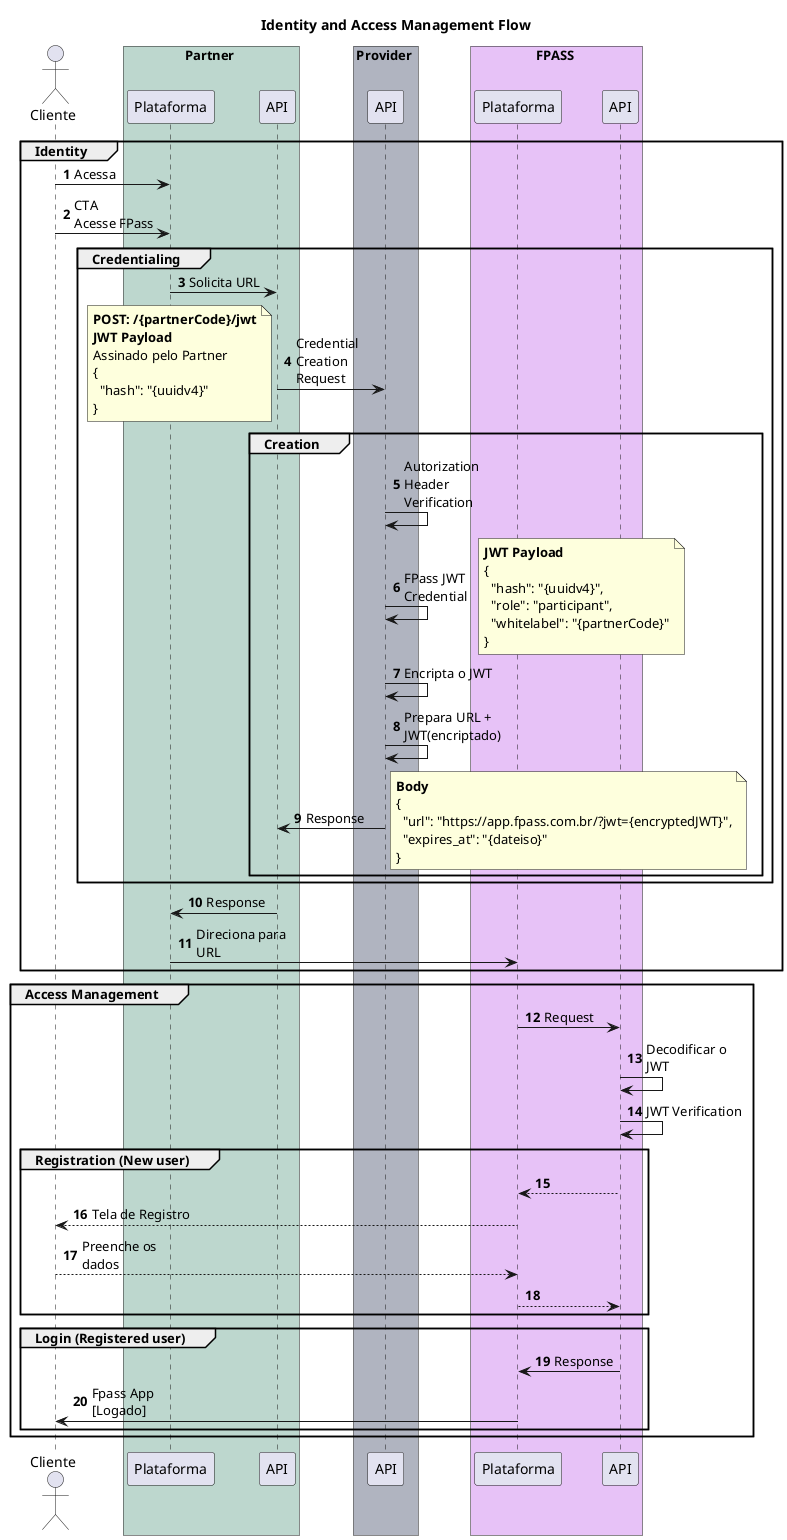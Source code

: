 @startuml IAM Flow
title Identity and Access Management Flow
autonumber
skinparam MaxMessageSize 100

actor Cliente

box Partner #2d7f6250
participant "Plataforma" as PartnerApp
participant "API" as PartnerAPI
end box

box Provider #03113650
participant "API" as ProviderAPI
end box

box FPASS #b43de750
participant "Plataforma" as FpassApp
participant "API" as FpassAPI
end box

group Identity
Cliente -> PartnerApp: Acessa
Cliente -> PartnerApp: CTA\nAcesse FPass

group Credentialing

PartnerApp -> PartnerAPI: Solicita URL
PartnerAPI -> ProviderAPI: Credential Creation Request
note left
**POST: /{partnerCode}/jwt**
**JWT Payload**
Assinado pelo Partner
{
  "hash": "{uuidv4}"
}
end note
group Creation
ProviderAPI -> ProviderAPI: Autorization Header Verification
ProviderAPI -> ProviderAPI: FPass JWT Credential
note right
**JWT Payload**
{
  "hash": "{uuidv4}",
  "role": "participant",
  "whitelabel": "{partnerCode}"
}
end note
ProviderAPI -> ProviderAPI: Encripta o JWT
ProviderAPI -> ProviderAPI: Prepara URL + JWT(encriptado)
ProviderAPI -> PartnerAPI: Response
note right
**Body**
{
  "url": "https://app.fpass.com.br/?jwt={encryptedJWT}",
  "expires_at": "{dateiso}"
}
end note
end
end
PartnerAPI -> PartnerApp: Response
PartnerApp -> FpassApp: Direciona para URL
end

group Access Management
FpassApp -> FpassAPI: Request
FpassAPI -> FpassAPI: Decodificar o JWT
FpassAPI -> FpassAPI: JWT Verification
group Registration (New user)
FpassAPI --> FpassApp
FpassApp --> Cliente: Tela de Registro
Cliente --> FpassApp: Preenche os dados
FpassApp --> FpassAPI
end
group Login (Registered user)
FpassAPI -> FpassApp: Response
FpassApp -> Cliente: Fpass App [Logado]
end
end


@enduml